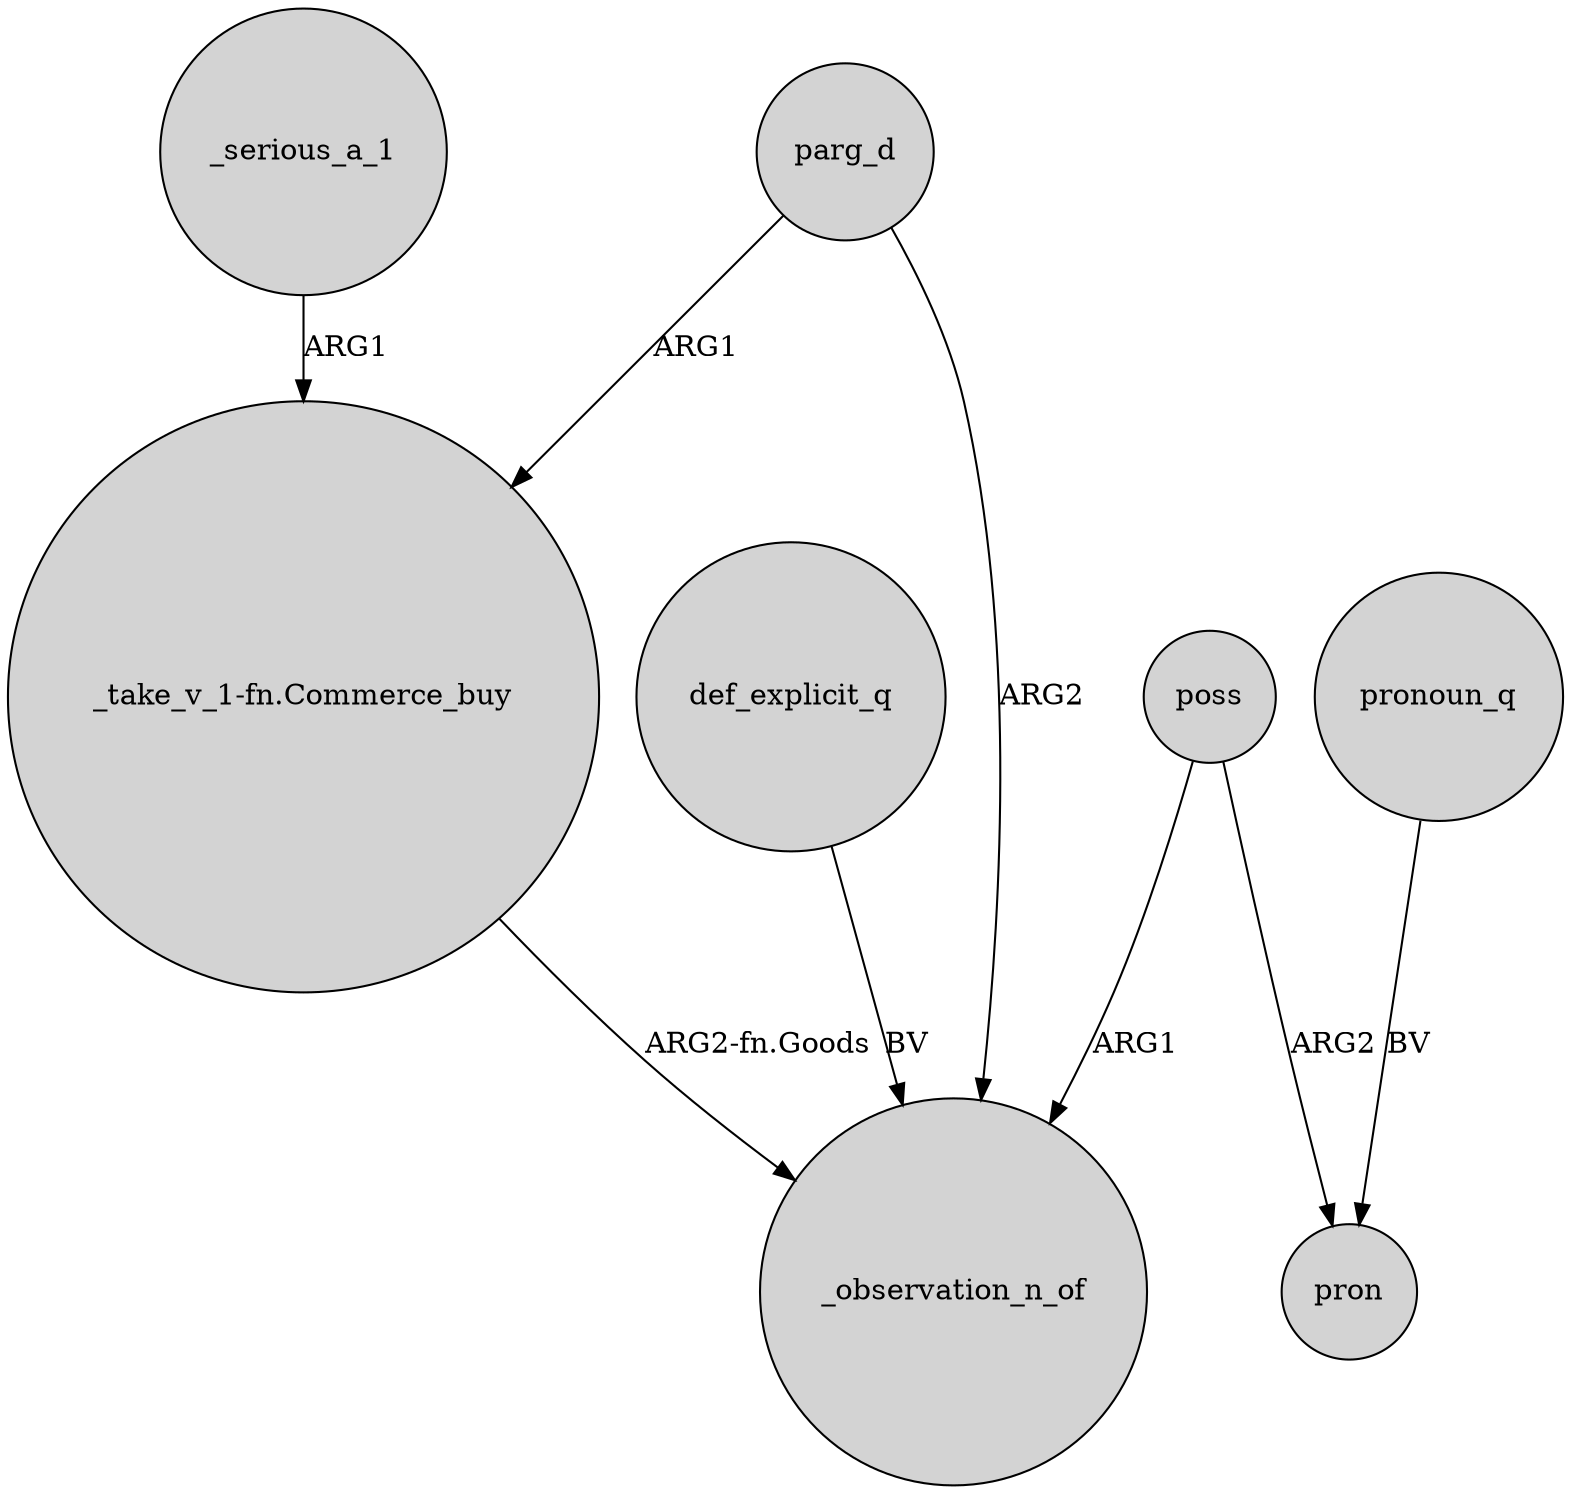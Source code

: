 digraph {
	node [shape=circle style=filled]
	_serious_a_1 -> "_take_v_1-fn.Commerce_buy" [label=ARG1]
	parg_d -> "_take_v_1-fn.Commerce_buy" [label=ARG1]
	poss -> _observation_n_of [label=ARG1]
	def_explicit_q -> _observation_n_of [label=BV]
	pronoun_q -> pron [label=BV]
	poss -> pron [label=ARG2]
	parg_d -> _observation_n_of [label=ARG2]
	"_take_v_1-fn.Commerce_buy" -> _observation_n_of [label="ARG2-fn.Goods"]
}
